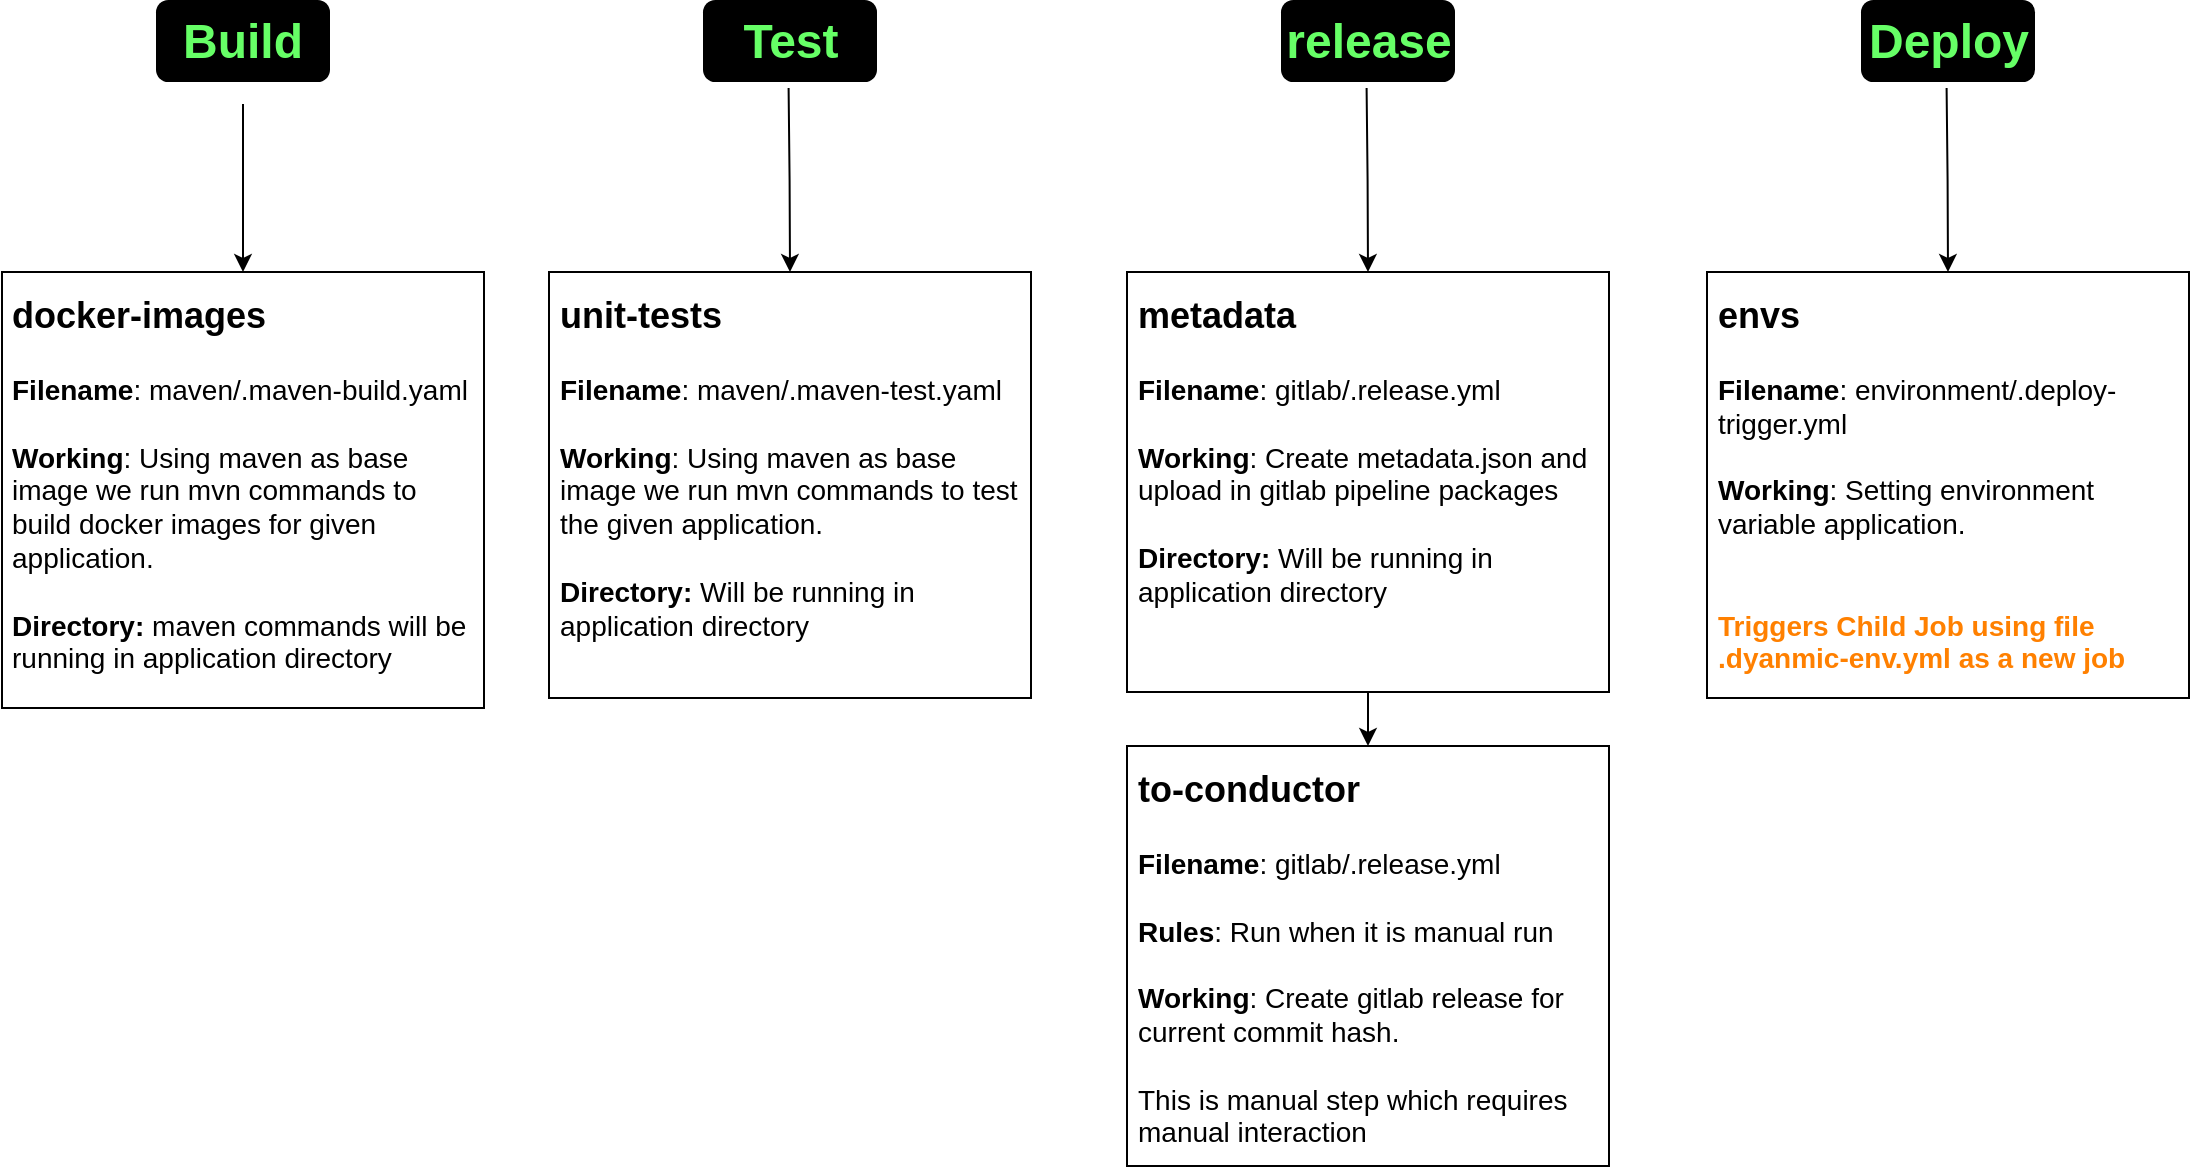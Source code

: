 <mxfile version="22.1.0" type="github">
  <diagram name="Page-1" id="k7lvqr_E7Lisdi2VCMk3">
    <mxGraphModel dx="1656" dy="1051" grid="0" gridSize="10" guides="1" tooltips="1" connect="1" arrows="1" fold="1" page="1" pageScale="1" pageWidth="1400" pageHeight="800" math="0" shadow="0">
      <root>
        <mxCell id="0" />
        <mxCell id="1" parent="0" />
        <mxCell id="QyWh0cKm8SrYWwvyszxb-7" style="edgeStyle=orthogonalEdgeStyle;rounded=0;orthogonalLoop=1;jettySize=auto;html=1;entryX=0.5;entryY=0;entryDx=0;entryDy=0;" edge="1" parent="1" source="QyWh0cKm8SrYWwvyszxb-5" target="QyWh0cKm8SrYWwvyszxb-6">
          <mxGeometry relative="1" as="geometry" />
        </mxCell>
        <mxCell id="QyWh0cKm8SrYWwvyszxb-5" value="&lt;font color=&quot;#66ff66&quot; style=&quot;font-size: 24px;&quot;&gt;&lt;b style=&quot;background-color: rgb(0, 0, 0);&quot;&gt;Build&lt;/b&gt;&lt;/font&gt;" style="text;html=1;strokeColor=none;fillColor=#000000;align=center;verticalAlign=middle;whiteSpace=wrap;rounded=1;perimeterSpacing=11;shadow=0;strokeWidth=1;dashed=1;" vertex="1" parent="1">
          <mxGeometry x="203" y="65" width="87" height="41" as="geometry" />
        </mxCell>
        <mxCell id="QyWh0cKm8SrYWwvyszxb-6" value="&lt;h1&gt;&lt;font style=&quot;font-size: 18px;&quot;&gt;docker-images&lt;/font&gt;&lt;/h1&gt;&lt;div&gt;&lt;font style=&quot;font-size: 14px;&quot;&gt;&lt;b&gt;Filename&lt;/b&gt;: maven/.maven-build.yaml&lt;/font&gt;&lt;/div&gt;&lt;div&gt;&lt;font style=&quot;font-size: 14px;&quot;&gt;&lt;br&gt;&lt;/font&gt;&lt;/div&gt;&lt;div&gt;&lt;font style=&quot;font-size: 14px;&quot;&gt;&lt;b&gt;Working&lt;/b&gt;: Using maven as base image we run mvn commands to build docker images for given application.&amp;nbsp;&lt;/font&gt;&lt;/div&gt;&lt;div&gt;&lt;font style=&quot;font-size: 14px;&quot;&gt;&lt;b&gt;&lt;br&gt;&lt;/b&gt;&lt;/font&gt;&lt;/div&gt;&lt;div&gt;&lt;font style=&quot;font-size: 14px;&quot;&gt;&lt;b&gt;Directory: &lt;/b&gt;maven commands will be running in application directory&lt;br&gt;&lt;br&gt;&lt;br&gt;&lt;/font&gt;&lt;/div&gt;" style="text;html=1;strokeColor=default;fillColor=none;spacing=5;spacingTop=-20;whiteSpace=wrap;overflow=hidden;rounded=0;" vertex="1" parent="1">
          <mxGeometry x="126" y="201" width="241" height="218" as="geometry" />
        </mxCell>
        <mxCell id="QyWh0cKm8SrYWwvyszxb-8" style="edgeStyle=orthogonalEdgeStyle;rounded=0;orthogonalLoop=1;jettySize=auto;html=1;entryX=0.5;entryY=0;entryDx=0;entryDy=0;" edge="1" parent="1" target="QyWh0cKm8SrYWwvyszxb-10">
          <mxGeometry relative="1" as="geometry">
            <mxPoint x="519.3" y="109" as="sourcePoint" />
          </mxGeometry>
        </mxCell>
        <mxCell id="QyWh0cKm8SrYWwvyszxb-10" value="&lt;h1&gt;&lt;span style=&quot;font-size: 18px;&quot;&gt;unit-tests&lt;/span&gt;&lt;/h1&gt;&lt;div&gt;&lt;font style=&quot;font-size: 14px;&quot;&gt;&lt;b&gt;Filename&lt;/b&gt;: maven/.maven-test.yaml&lt;/font&gt;&lt;/div&gt;&lt;div&gt;&lt;font style=&quot;font-size: 14px;&quot;&gt;&lt;b&gt;&lt;br&gt;&lt;/b&gt;&lt;/font&gt;&lt;/div&gt;&lt;div&gt;&lt;font style=&quot;font-size: 14px;&quot;&gt;&lt;b&gt;Working&lt;/b&gt;: Using maven as base image we run mvn commands to test the given application.&amp;nbsp;&lt;/font&gt;&lt;/div&gt;&lt;div&gt;&lt;font style=&quot;font-size: 14px;&quot;&gt;&lt;br&gt;&lt;/font&gt;&lt;/div&gt;&lt;div&gt;&lt;span style=&quot;font-size: 14px;&quot;&gt;&lt;b&gt;Directory: &lt;/b&gt;Will be running in application directory&lt;/span&gt;&lt;/div&gt;" style="text;html=1;strokeColor=default;fillColor=none;spacing=5;spacingTop=-20;whiteSpace=wrap;overflow=hidden;rounded=0;" vertex="1" parent="1">
          <mxGeometry x="399.5" y="201" width="241" height="213" as="geometry" />
        </mxCell>
        <mxCell id="QyWh0cKm8SrYWwvyszxb-12" value="&lt;font color=&quot;#66ff66&quot; style=&quot;font-size: 24px;&quot;&gt;&lt;b style=&quot;background-color: rgb(0, 0, 0);&quot;&gt;Test&lt;/b&gt;&lt;/font&gt;" style="text;html=1;strokeColor=none;fillColor=#000000;align=center;verticalAlign=middle;whiteSpace=wrap;rounded=1;perimeterSpacing=11;shadow=0;strokeWidth=1;dashed=1;" vertex="1" parent="1">
          <mxGeometry x="476.5" y="65" width="87" height="41" as="geometry" />
        </mxCell>
        <mxCell id="QyWh0cKm8SrYWwvyszxb-16" style="edgeStyle=orthogonalEdgeStyle;rounded=0;orthogonalLoop=1;jettySize=auto;html=1;entryX=0.5;entryY=0;entryDx=0;entryDy=0;" edge="1" parent="1" target="QyWh0cKm8SrYWwvyszxb-17">
          <mxGeometry relative="1" as="geometry">
            <mxPoint x="808.3" y="109" as="sourcePoint" />
          </mxGeometry>
        </mxCell>
        <mxCell id="QyWh0cKm8SrYWwvyszxb-20" style="edgeStyle=orthogonalEdgeStyle;rounded=0;orthogonalLoop=1;jettySize=auto;html=1;exitX=0.5;exitY=1;exitDx=0;exitDy=0;" edge="1" parent="1" source="QyWh0cKm8SrYWwvyszxb-17" target="QyWh0cKm8SrYWwvyszxb-19">
          <mxGeometry relative="1" as="geometry" />
        </mxCell>
        <mxCell id="QyWh0cKm8SrYWwvyszxb-17" value="&lt;h1&gt;&lt;span style=&quot;font-size: 18px;&quot;&gt;metadata&lt;/span&gt;&lt;/h1&gt;&lt;div&gt;&lt;font style=&quot;font-size: 14px;&quot;&gt;&lt;b&gt;Filename&lt;/b&gt;: gitlab/.release.yml&lt;/font&gt;&lt;/div&gt;&lt;div&gt;&lt;font style=&quot;font-size: 14px;&quot;&gt;&lt;b&gt;&lt;br&gt;&lt;/b&gt;&lt;/font&gt;&lt;/div&gt;&lt;div&gt;&lt;font style=&quot;font-size: 14px;&quot;&gt;&lt;b&gt;Working&lt;/b&gt;: Create metadata.json and upload in gitlab pipeline packages&lt;/font&gt;&lt;/div&gt;&lt;div&gt;&lt;font style=&quot;font-size: 14px;&quot;&gt;&lt;br&gt;&lt;/font&gt;&lt;/div&gt;&lt;div&gt;&lt;span style=&quot;font-size: 14px;&quot;&gt;&lt;b&gt;Directory: &lt;/b&gt;Will be running in application directory&lt;/span&gt;&lt;/div&gt;" style="text;html=1;strokeColor=default;fillColor=none;spacing=5;spacingTop=-20;whiteSpace=wrap;overflow=hidden;rounded=0;" vertex="1" parent="1">
          <mxGeometry x="688.5" y="201" width="241" height="210" as="geometry" />
        </mxCell>
        <mxCell id="QyWh0cKm8SrYWwvyszxb-18" value="&lt;font color=&quot;#66ff66&quot; style=&quot;font-size: 24px;&quot;&gt;&lt;b style=&quot;background-color: rgb(0, 0, 0);&quot;&gt;release&lt;/b&gt;&lt;/font&gt;" style="text;html=1;strokeColor=none;fillColor=#000000;align=center;verticalAlign=middle;whiteSpace=wrap;rounded=1;perimeterSpacing=11;shadow=0;strokeWidth=1;dashed=1;" vertex="1" parent="1">
          <mxGeometry x="765.5" y="65" width="87" height="41" as="geometry" />
        </mxCell>
        <mxCell id="QyWh0cKm8SrYWwvyszxb-19" value="&lt;h1&gt;&lt;span style=&quot;font-size: 18px;&quot;&gt;to-conductor&lt;/span&gt;&lt;/h1&gt;&lt;div&gt;&lt;font style=&quot;font-size: 14px;&quot;&gt;&lt;b&gt;Filename&lt;/b&gt;: gitlab/.release.yml&lt;/font&gt;&lt;/div&gt;&lt;div&gt;&lt;font style=&quot;font-size: 14px;&quot;&gt;&lt;br&gt;&lt;/font&gt;&lt;/div&gt;&lt;div&gt;&lt;font style=&quot;font-size: 14px;&quot;&gt;&lt;b&gt;Rules&lt;/b&gt;: Run when it is manual run&lt;/font&gt;&lt;/div&gt;&lt;div&gt;&lt;font style=&quot;font-size: 14px;&quot;&gt;&lt;b&gt;&lt;br&gt;&lt;/b&gt;&lt;/font&gt;&lt;/div&gt;&lt;div&gt;&lt;font style=&quot;font-size: 14px;&quot;&gt;&lt;b&gt;Working&lt;/b&gt;: Create gitlab release for current commit hash.&lt;br&gt;&lt;br&gt;This is manual step which requires manual interaction&lt;/font&gt;&lt;/div&gt;&lt;div&gt;&lt;br&gt;&lt;/div&gt;" style="text;html=1;strokeColor=default;fillColor=none;spacing=5;spacingTop=-20;whiteSpace=wrap;overflow=hidden;rounded=0;" vertex="1" parent="1">
          <mxGeometry x="688.5" y="438" width="241" height="210" as="geometry" />
        </mxCell>
        <mxCell id="QyWh0cKm8SrYWwvyszxb-21" style="edgeStyle=orthogonalEdgeStyle;rounded=0;orthogonalLoop=1;jettySize=auto;html=1;entryX=0.5;entryY=0;entryDx=0;entryDy=0;" edge="1" parent="1" target="QyWh0cKm8SrYWwvyszxb-22">
          <mxGeometry relative="1" as="geometry">
            <mxPoint x="1098.3" y="109" as="sourcePoint" />
          </mxGeometry>
        </mxCell>
        <mxCell id="QyWh0cKm8SrYWwvyszxb-22" value="&lt;h1&gt;&lt;span style=&quot;font-size: 18px;&quot;&gt;envs&lt;/span&gt;&lt;/h1&gt;&lt;div&gt;&lt;font style=&quot;font-size: 14px;&quot;&gt;&lt;b&gt;Filename&lt;/b&gt;: environment/.deploy-trigger.yml&lt;/font&gt;&lt;/div&gt;&lt;div&gt;&lt;font style=&quot;font-size: 14px;&quot;&gt;&lt;b&gt;&lt;br&gt;&lt;/b&gt;&lt;/font&gt;&lt;/div&gt;&lt;div&gt;&lt;font style=&quot;font-size: 14px;&quot;&gt;&lt;b&gt;Working&lt;/b&gt;: Setting environment variable application.&lt;br&gt;&lt;br&gt;&lt;br&gt;&lt;b&gt;&lt;font color=&quot;#ff8000&quot;&gt;Triggers Child Job using file .dyanmic-env.yml as a new job&lt;/font&gt;&lt;/b&gt;&lt;/font&gt;&lt;/div&gt;&lt;div&gt;&lt;br&gt;&lt;/div&gt;" style="text;html=1;strokeColor=default;fillColor=none;spacing=5;spacingTop=-20;whiteSpace=wrap;overflow=hidden;rounded=0;" vertex="1" parent="1">
          <mxGeometry x="978.5" y="201" width="241" height="213" as="geometry" />
        </mxCell>
        <mxCell id="QyWh0cKm8SrYWwvyszxb-23" value="&lt;font color=&quot;#66ff66&quot; style=&quot;font-size: 24px;&quot;&gt;&lt;b style=&quot;background-color: rgb(0, 0, 0);&quot;&gt;Deploy&lt;/b&gt;&lt;/font&gt;" style="text;html=1;strokeColor=none;fillColor=#000000;align=center;verticalAlign=middle;whiteSpace=wrap;rounded=1;perimeterSpacing=11;shadow=0;strokeWidth=1;dashed=1;" vertex="1" parent="1">
          <mxGeometry x="1055.5" y="65" width="87" height="41" as="geometry" />
        </mxCell>
      </root>
    </mxGraphModel>
  </diagram>
</mxfile>
